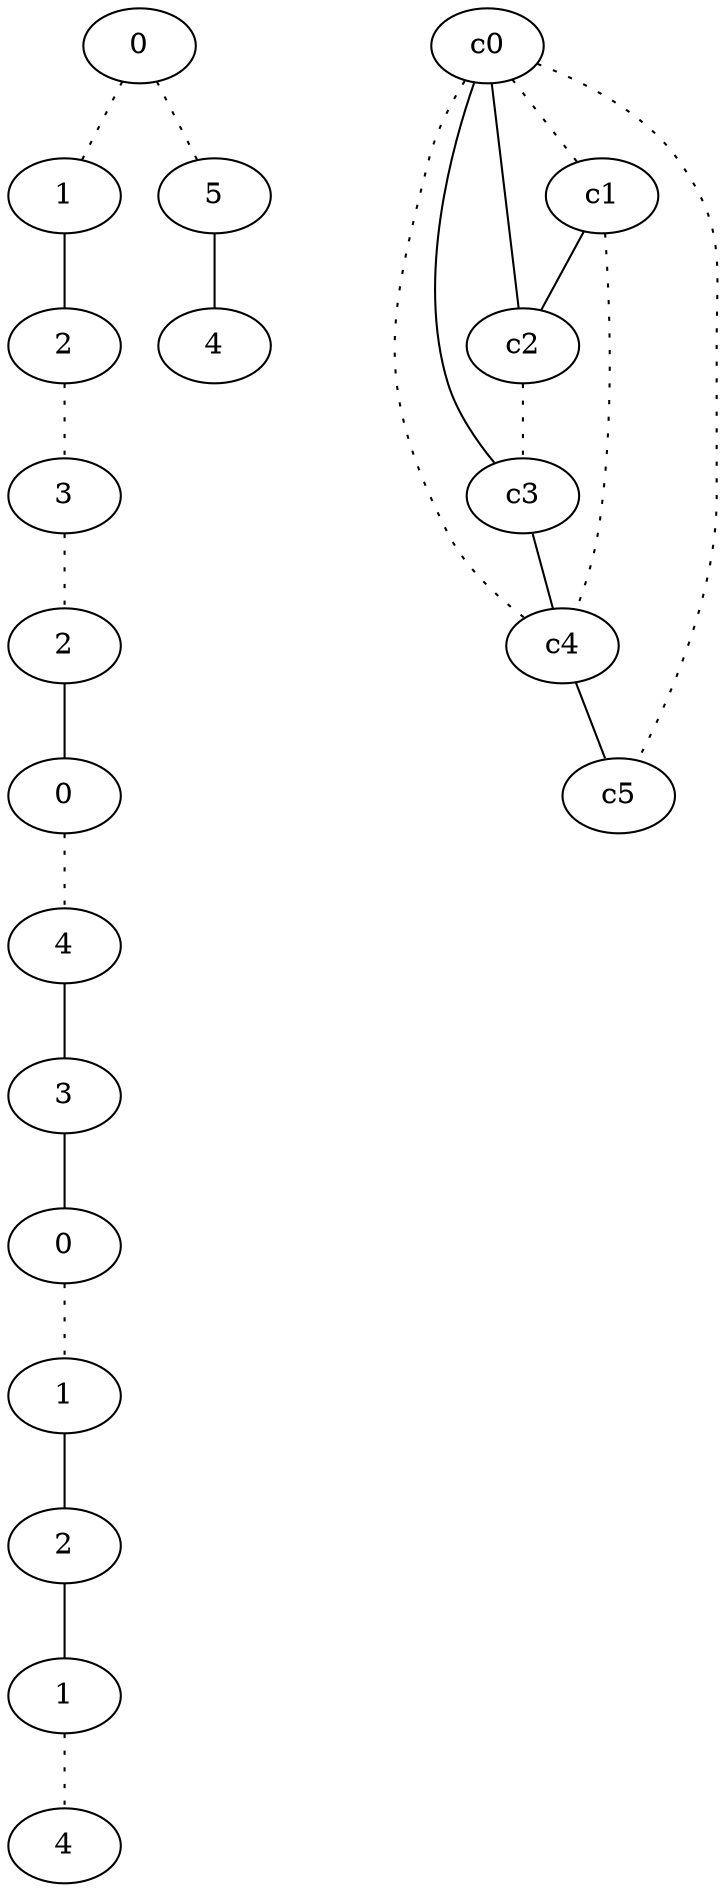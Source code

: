 graph {
a0[label=0];
a1[label=1];
a2[label=2];
a3[label=3];
a4[label=2];
a5[label=0];
a6[label=4];
a7[label=3];
a8[label=0];
a9[label=1];
a10[label=2];
a11[label=1];
a12[label=4];
a13[label=5];
a14[label=4];
a0 -- a1 [style=dotted];
a0 -- a13 [style=dotted];
a1 -- a2;
a2 -- a3 [style=dotted];
a3 -- a4 [style=dotted];
a4 -- a5;
a5 -- a6 [style=dotted];
a6 -- a7;
a7 -- a8;
a8 -- a9 [style=dotted];
a9 -- a10;
a10 -- a11;
a11 -- a12 [style=dotted];
a13 -- a14;
c0 -- c1 [style=dotted];
c0 -- c2;
c0 -- c3;
c0 -- c4 [style=dotted];
c0 -- c5 [style=dotted];
c1 -- c2;
c1 -- c4 [style=dotted];
c2 -- c3 [style=dotted];
c3 -- c4;
c4 -- c5;
}
